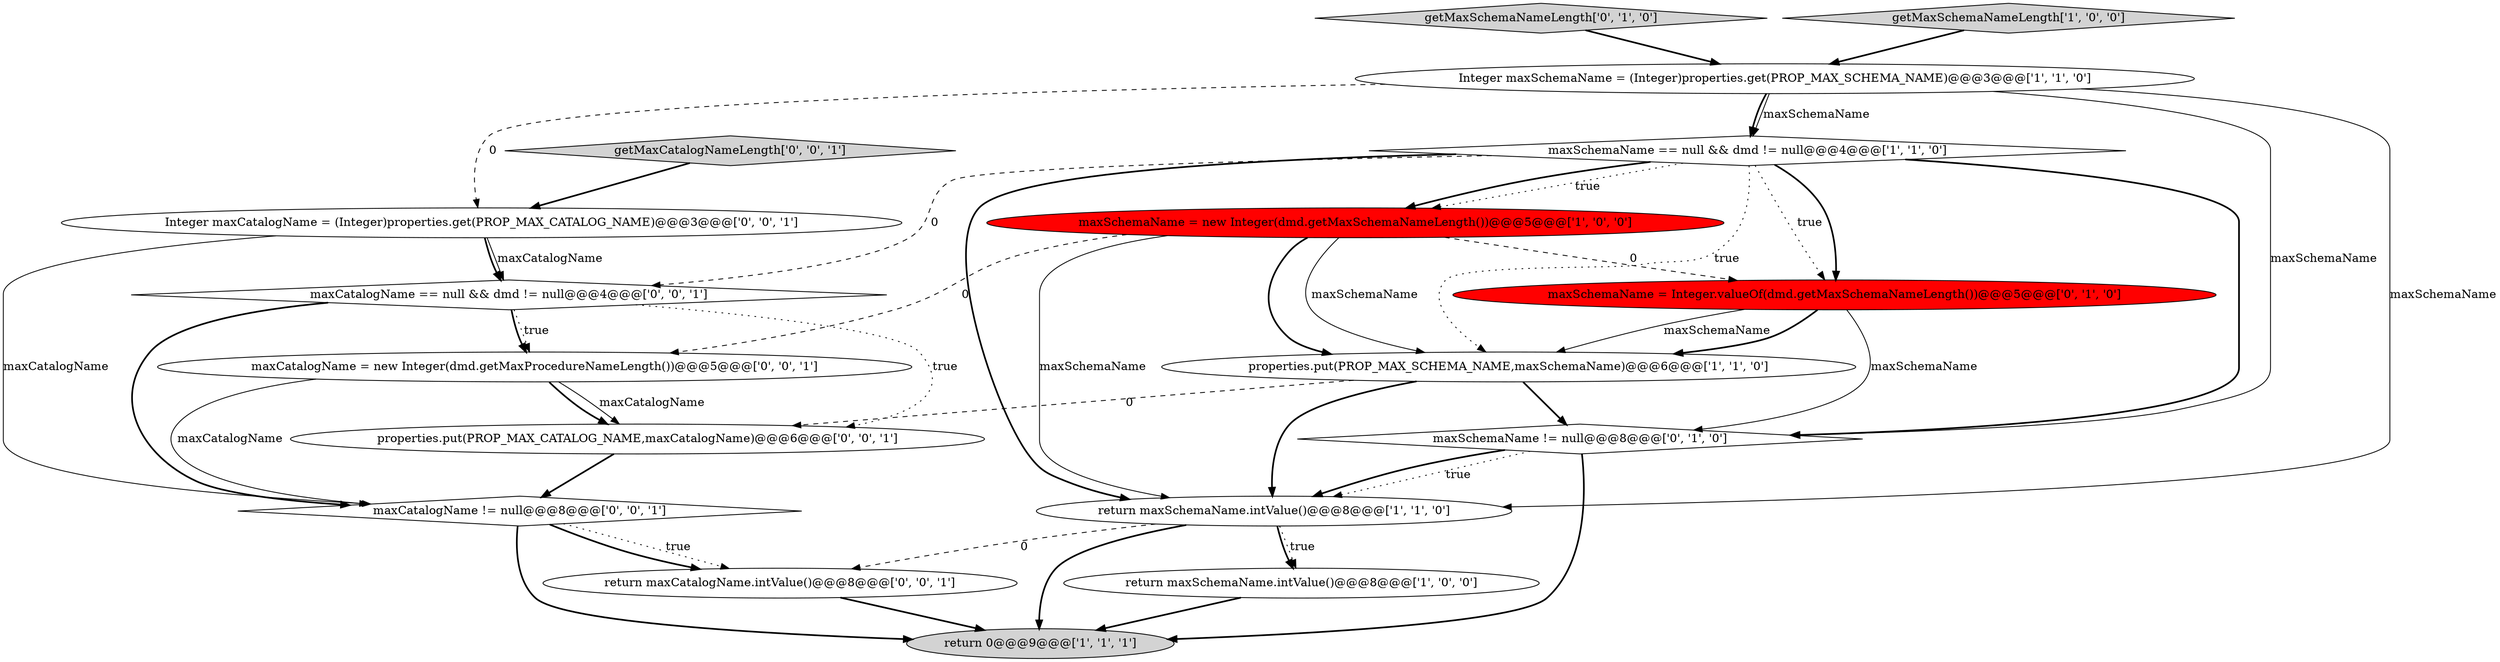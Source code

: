digraph {
3 [style = filled, label = "return maxSchemaName.intValue()@@@8@@@['1', '0', '0']", fillcolor = white, shape = ellipse image = "AAA0AAABBB1BBB"];
9 [style = filled, label = "getMaxSchemaNameLength['0', '1', '0']", fillcolor = lightgray, shape = diamond image = "AAA0AAABBB2BBB"];
2 [style = filled, label = "properties.put(PROP_MAX_SCHEMA_NAME,maxSchemaName)@@@6@@@['1', '1', '0']", fillcolor = white, shape = ellipse image = "AAA0AAABBB1BBB"];
11 [style = filled, label = "maxCatalogName != null@@@8@@@['0', '0', '1']", fillcolor = white, shape = diamond image = "AAA0AAABBB3BBB"];
12 [style = filled, label = "getMaxCatalogNameLength['0', '0', '1']", fillcolor = lightgray, shape = diamond image = "AAA0AAABBB3BBB"];
8 [style = filled, label = "maxSchemaName != null@@@8@@@['0', '1', '0']", fillcolor = white, shape = diamond image = "AAA0AAABBB2BBB"];
1 [style = filled, label = "maxSchemaName = new Integer(dmd.getMaxSchemaNameLength())@@@5@@@['1', '0', '0']", fillcolor = red, shape = ellipse image = "AAA1AAABBB1BBB"];
0 [style = filled, label = "Integer maxSchemaName = (Integer)properties.get(PROP_MAX_SCHEMA_NAME)@@@3@@@['1', '1', '0']", fillcolor = white, shape = ellipse image = "AAA0AAABBB1BBB"];
5 [style = filled, label = "getMaxSchemaNameLength['1', '0', '0']", fillcolor = lightgray, shape = diamond image = "AAA0AAABBB1BBB"];
14 [style = filled, label = "Integer maxCatalogName = (Integer)properties.get(PROP_MAX_CATALOG_NAME)@@@3@@@['0', '0', '1']", fillcolor = white, shape = ellipse image = "AAA0AAABBB3BBB"];
4 [style = filled, label = "return 0@@@9@@@['1', '1', '1']", fillcolor = lightgray, shape = ellipse image = "AAA0AAABBB1BBB"];
15 [style = filled, label = "maxCatalogName == null && dmd != null@@@4@@@['0', '0', '1']", fillcolor = white, shape = diamond image = "AAA0AAABBB3BBB"];
16 [style = filled, label = "properties.put(PROP_MAX_CATALOG_NAME,maxCatalogName)@@@6@@@['0', '0', '1']", fillcolor = white, shape = ellipse image = "AAA0AAABBB3BBB"];
10 [style = filled, label = "maxSchemaName = Integer.valueOf(dmd.getMaxSchemaNameLength())@@@5@@@['0', '1', '0']", fillcolor = red, shape = ellipse image = "AAA1AAABBB2BBB"];
7 [style = filled, label = "return maxSchemaName.intValue()@@@8@@@['1', '1', '0']", fillcolor = white, shape = ellipse image = "AAA0AAABBB1BBB"];
13 [style = filled, label = "maxCatalogName = new Integer(dmd.getMaxProcedureNameLength())@@@5@@@['0', '0', '1']", fillcolor = white, shape = ellipse image = "AAA0AAABBB3BBB"];
17 [style = filled, label = "return maxCatalogName.intValue()@@@8@@@['0', '0', '1']", fillcolor = white, shape = ellipse image = "AAA0AAABBB3BBB"];
6 [style = filled, label = "maxSchemaName == null && dmd != null@@@4@@@['1', '1', '0']", fillcolor = white, shape = diamond image = "AAA0AAABBB1BBB"];
10->8 [style = solid, label="maxSchemaName"];
10->2 [style = solid, label="maxSchemaName"];
15->13 [style = bold, label=""];
1->7 [style = solid, label="maxSchemaName"];
16->11 [style = bold, label=""];
9->0 [style = bold, label=""];
0->6 [style = bold, label=""];
7->17 [style = dashed, label="0"];
0->7 [style = solid, label="maxSchemaName"];
11->4 [style = bold, label=""];
6->1 [style = dotted, label="true"];
11->17 [style = dotted, label="true"];
8->7 [style = dotted, label="true"];
1->10 [style = dashed, label="0"];
7->4 [style = bold, label=""];
15->16 [style = dotted, label="true"];
3->4 [style = bold, label=""];
13->16 [style = bold, label=""];
7->3 [style = bold, label=""];
8->7 [style = bold, label=""];
15->13 [style = dotted, label="true"];
1->13 [style = dashed, label="0"];
14->15 [style = solid, label="maxCatalogName"];
6->10 [style = dotted, label="true"];
0->14 [style = dashed, label="0"];
6->1 [style = bold, label=""];
0->6 [style = solid, label="maxSchemaName"];
13->11 [style = solid, label="maxCatalogName"];
6->2 [style = dotted, label="true"];
15->11 [style = bold, label=""];
5->0 [style = bold, label=""];
6->15 [style = dashed, label="0"];
7->3 [style = dotted, label="true"];
2->16 [style = dashed, label="0"];
6->10 [style = bold, label=""];
6->8 [style = bold, label=""];
14->11 [style = solid, label="maxCatalogName"];
12->14 [style = bold, label=""];
11->17 [style = bold, label=""];
10->2 [style = bold, label=""];
1->2 [style = bold, label=""];
14->15 [style = bold, label=""];
1->2 [style = solid, label="maxSchemaName"];
0->8 [style = solid, label="maxSchemaName"];
2->7 [style = bold, label=""];
8->4 [style = bold, label=""];
6->7 [style = bold, label=""];
13->16 [style = solid, label="maxCatalogName"];
17->4 [style = bold, label=""];
2->8 [style = bold, label=""];
}

